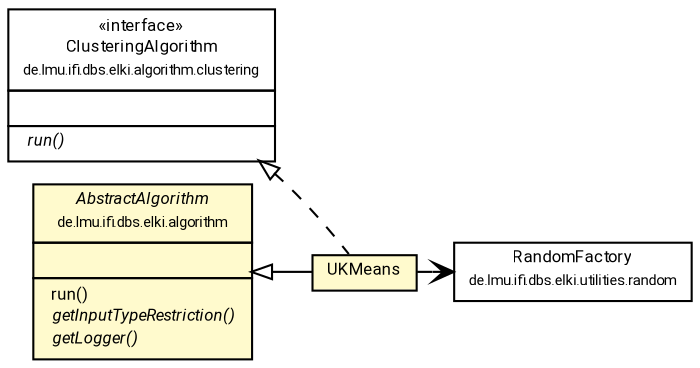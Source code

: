 #!/usr/local/bin/dot
#
# Class diagram 
# Generated by UMLGraph version R5_7_2-60-g0e99a6 (http://www.spinellis.gr/umlgraph/)
#

digraph G {
	graph [fontnames="svg"]
	edge [fontname="Roboto",fontsize=7,labelfontname="Roboto",labelfontsize=7,color="black"];
	node [fontname="Roboto",fontcolor="black",fontsize=8,shape=plaintext,margin=0,width=0,height=0];
	nodesep=0.15;
	ranksep=0.25;
	rankdir=LR;
	// de.lmu.ifi.dbs.elki.algorithm.clustering.ClusteringAlgorithm<C extends de.lmu.ifi.dbs.elki.data.Clustering<? extends de.lmu.ifi.dbs.elki.data.model.Model>>
	c10442538 [label=<<table title="de.lmu.ifi.dbs.elki.algorithm.clustering.ClusteringAlgorithm" border="0" cellborder="1" cellspacing="0" cellpadding="2" href="../ClusteringAlgorithm.html" target="_parent">
		<tr><td><table border="0" cellspacing="0" cellpadding="1">
		<tr><td align="center" balign="center"> &#171;interface&#187; </td></tr>
		<tr><td align="center" balign="center"> <font face="Roboto">ClusteringAlgorithm</font> </td></tr>
		<tr><td align="center" balign="center"> <font face="Roboto" point-size="7.0">de.lmu.ifi.dbs.elki.algorithm.clustering</font> </td></tr>
		</table></td></tr>
		<tr><td><table border="0" cellspacing="0" cellpadding="1">
		<tr><td align="left" balign="left">  </td></tr>
		</table></td></tr>
		<tr><td><table border="0" cellspacing="0" cellpadding="1">
		<tr><td align="left" balign="left"> <i> run()</i> </td></tr>
		</table></td></tr>
		</table>>, URL="../ClusteringAlgorithm.html"];
	// de.lmu.ifi.dbs.elki.algorithm.AbstractAlgorithm<R extends de.lmu.ifi.dbs.elki.result.Result>
	c10442819 [label=<<table title="de.lmu.ifi.dbs.elki.algorithm.AbstractAlgorithm" border="0" cellborder="1" cellspacing="0" cellpadding="2" bgcolor="LemonChiffon" href="../../AbstractAlgorithm.html" target="_parent">
		<tr><td><table border="0" cellspacing="0" cellpadding="1">
		<tr><td align="center" balign="center"> <font face="Roboto"><i>AbstractAlgorithm</i></font> </td></tr>
		<tr><td align="center" balign="center"> <font face="Roboto" point-size="7.0">de.lmu.ifi.dbs.elki.algorithm</font> </td></tr>
		</table></td></tr>
		<tr><td><table border="0" cellspacing="0" cellpadding="1">
		<tr><td align="left" balign="left">  </td></tr>
		</table></td></tr>
		<tr><td><table border="0" cellspacing="0" cellpadding="1">
		<tr><td align="left" balign="left">  run() </td></tr>
		<tr><td align="left" balign="left"> <i> getInputTypeRestriction()</i> </td></tr>
		<tr><td align="left" balign="left"> <i> getLogger()</i> </td></tr>
		</table></td></tr>
		</table>>, URL="../../AbstractAlgorithm.html"];
	// de.lmu.ifi.dbs.elki.utilities.random.RandomFactory
	c10443591 [label=<<table title="de.lmu.ifi.dbs.elki.utilities.random.RandomFactory" border="0" cellborder="1" cellspacing="0" cellpadding="2" href="../../../utilities/random/RandomFactory.html" target="_parent">
		<tr><td><table border="0" cellspacing="0" cellpadding="1">
		<tr><td align="center" balign="center"> <font face="Roboto">RandomFactory</font> </td></tr>
		<tr><td align="center" balign="center"> <font face="Roboto" point-size="7.0">de.lmu.ifi.dbs.elki.utilities.random</font> </td></tr>
		</table></td></tr>
		</table>>, URL="../../../utilities/random/RandomFactory.html"];
	// de.lmu.ifi.dbs.elki.algorithm.clustering.uncertain.UKMeans
	c10444830 [label=<<table title="de.lmu.ifi.dbs.elki.algorithm.clustering.uncertain.UKMeans" border="0" cellborder="1" cellspacing="0" cellpadding="2" bgcolor="lemonChiffon" href="UKMeans.html" target="_parent">
		<tr><td><table border="0" cellspacing="0" cellpadding="1">
		<tr><td align="center" balign="center"> <font face="Roboto">UKMeans</font> </td></tr>
		</table></td></tr>
		</table>>, URL="UKMeans.html"];
	// de.lmu.ifi.dbs.elki.algorithm.clustering.uncertain.UKMeans extends de.lmu.ifi.dbs.elki.algorithm.AbstractAlgorithm<R extends de.lmu.ifi.dbs.elki.result.Result>
	c10442819 -> c10444830 [arrowtail=empty,dir=back,weight=10];
	// de.lmu.ifi.dbs.elki.algorithm.clustering.uncertain.UKMeans implements de.lmu.ifi.dbs.elki.algorithm.clustering.ClusteringAlgorithm<C extends de.lmu.ifi.dbs.elki.data.Clustering<? extends de.lmu.ifi.dbs.elki.data.model.Model>>
	c10442538 -> c10444830 [arrowtail=empty,style=dashed,dir=back,weight=9];
	// de.lmu.ifi.dbs.elki.algorithm.clustering.uncertain.UKMeans navassoc de.lmu.ifi.dbs.elki.utilities.random.RandomFactory
	c10444830 -> c10443591 [arrowhead=open,weight=1];
}

